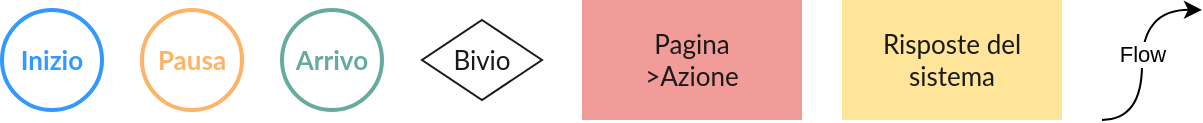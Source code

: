 <mxfile version="20.3.0" type="device" pages="6"><diagram id="r_zS8hUepkBaTcK1gfZA" name="Legenda"><mxGraphModel dx="1278" dy="686" grid="1" gridSize="10" guides="1" tooltips="1" connect="1" arrows="1" fold="1" page="1" pageScale="1" pageWidth="827" pageHeight="1169" math="0" shadow="0"><root><mxCell id="0"/><mxCell id="1" parent="0"/><mxCell id="WFeDb9DE81DfsrTm7OdQ-1" value="Pagina&lt;br style=&quot;font-size: 13px;&quot;&gt;&amp;gt;Azione" style="rounded=0;whiteSpace=wrap;html=1;strokeColor=none;fillColor=#F19C99;fontColor=#1A1A1A;fontFamily=Lato;fontSource=https%3A%2F%2Ffonts.googleapis.com%2Fcss%3Ffamily%3DLato;fontSize=13;" parent="1" vertex="1"><mxGeometry x="420" y="15" width="110" height="60" as="geometry"/></mxCell><mxCell id="bohpXspF9allWbM6hnJq-1" value="Flow" style="edgeStyle=orthogonalEdgeStyle;curved=1;rounded=0;orthogonalLoop=1;jettySize=auto;html=1;exitX=1;exitY=0.5;exitDx=0;exitDy=0;endArrow=classic;endFill=1;" parent="1" edge="1"><mxGeometry relative="1" as="geometry"><mxPoint x="730" y="19.94" as="targetPoint"/><mxPoint x="680" y="74.94" as="sourcePoint"/><Array as="points"><mxPoint x="700" y="74.97"/><mxPoint x="700" y="19.97"/></Array></mxGeometry></mxCell><mxCell id="WFeDb9DE81DfsrTm7OdQ-2" value="Risposte del&lt;br style=&quot;font-size: 13px;&quot;&gt;sistema" style="rounded=0;whiteSpace=wrap;html=1;strokeColor=none;fontFamily=Lato;fontSource=https%3A%2F%2Ffonts.googleapis.com%2Fcss%3Ffamily%3DLato;fillColor=#FFE599;fontSize=13;fontColor=#1A1A1A;" parent="1" vertex="1"><mxGeometry x="550" y="15" width="110" height="60" as="geometry"/></mxCell><mxCell id="WFeDb9DE81DfsrTm7OdQ-3" value="Bivio" style="rhombus;whiteSpace=wrap;html=1;fontFamily=Lato;fontSource=https%3A%2F%2Ffonts.googleapis.com%2Fcss%3Ffamily%3DLato;fontSize=13;fontStyle=0;fontColor=#1A1A1A;strokeColor=#1A1A1A;" parent="1" vertex="1"><mxGeometry x="340" y="25" width="60" height="40" as="geometry"/></mxCell><mxCell id="WFeDb9DE81DfsrTm7OdQ-4" value="Inizio" style="ellipse;whiteSpace=wrap;html=1;aspect=fixed;fontFamily=Lato;fontSource=https%3A%2F%2Ffonts.googleapis.com%2Fcss%3Ffamily%3DLato;strokeColor=#3399FF;fontColor=#3399FF;fontSize=13;strokeWidth=2;fontStyle=1" parent="1" vertex="1"><mxGeometry x="130" y="20" width="50" height="50" as="geometry"/></mxCell><mxCell id="WFeDb9DE81DfsrTm7OdQ-5" value="Pausa" style="ellipse;whiteSpace=wrap;html=1;aspect=fixed;fontFamily=Lato;fontSource=https%3A%2F%2Ffonts.googleapis.com%2Fcss%3Ffamily%3DLato;fontSize=13;strokeColor=#FFB366;fontColor=#FFB366;fontStyle=1;strokeWidth=2;" parent="1" vertex="1"><mxGeometry x="200" y="20" width="50" height="50" as="geometry"/></mxCell><mxCell id="WFeDb9DE81DfsrTm7OdQ-6" value="Arrivo" style="ellipse;whiteSpace=wrap;html=1;aspect=fixed;fontFamily=Lato;fontSource=https%3A%2F%2Ffonts.googleapis.com%2Fcss%3Ffamily%3DLato;fontSize=13;fillColor=default;strokeColor=#67AB9F;labelBackgroundColor=default;fontColor=#67AB9F;fontStyle=1;spacing=2;strokeWidth=2;" parent="1" vertex="1"><mxGeometry x="270" y="20" width="50" height="50" as="geometry"/></mxCell></root></mxGraphModel></diagram><diagram id="V5DWxGS170Arr9grzWH-" name="Cliente"><mxGraphModel dx="1278" dy="686" grid="1" gridSize="10" guides="1" tooltips="1" connect="1" arrows="1" fold="1" page="1" pageScale="1" pageWidth="827" pageHeight="1169" math="0" shadow="0"><root><mxCell id="0"/><mxCell id="1" parent="0"/><mxCell id="ffdh3bE3ifO4DJxAEW3C-1" style="edgeStyle=orthogonalEdgeStyle;curved=1;rounded=0;orthogonalLoop=1;jettySize=auto;html=1;exitX=1;exitY=0.5;exitDx=0;exitDy=0;entryX=0;entryY=0.5;entryDx=0;entryDy=0;" parent="1" source="ffdh3bE3ifO4DJxAEW3C-2" target="ffdh3bE3ifO4DJxAEW3C-8" edge="1"><mxGeometry relative="1" as="geometry"/></mxCell><mxCell id="ffdh3bE3ifO4DJxAEW3C-2" value="Header&lt;br style=&quot;font-size: 13px;&quot;&gt;&amp;gt;Click 'Login'" style="rounded=0;whiteSpace=wrap;html=1;strokeColor=none;fillColor=#F19C99;fontColor=#1A1A1A;fontFamily=Lato;fontSource=https%3A%2F%2Ffonts.googleapis.com%2Fcss%3Ffamily%3DLato;fontSize=13;" parent="1" vertex="1"><mxGeometry x="150" y="260" width="110" height="60" as="geometry"/></mxCell><mxCell id="ffdh3bE3ifO4DJxAEW3C-3" style="edgeStyle=orthogonalEdgeStyle;rounded=0;orthogonalLoop=1;jettySize=auto;html=1;exitX=1;exitY=0.5;exitDx=0;exitDy=0;entryX=0;entryY=0.5;entryDx=0;entryDy=0;fontSize=15;curved=1;" parent="1" source="ffdh3bE3ifO4DJxAEW3C-4" target="ffdh3bE3ifO4DJxAEW3C-2" edge="1"><mxGeometry relative="1" as="geometry"/></mxCell><mxCell id="ffdh3bE3ifO4DJxAEW3C-4" value="Pagina&lt;br&gt;Home" style="rounded=0;whiteSpace=wrap;html=1;strokeColor=none;fontFamily=Lato;fontSource=https%3A%2F%2Ffonts.googleapis.com%2Fcss%3Ffamily%3DLato;fillColor=#FFE599;fontSize=13;fontColor=#1A1A1A;" parent="1" vertex="1"><mxGeometry x="20" y="260" width="110" height="60" as="geometry"/></mxCell><mxCell id="z82y6uOs9fg-7nJTy571-1" style="edgeStyle=orthogonalEdgeStyle;curved=1;rounded=0;orthogonalLoop=1;jettySize=auto;html=1;exitX=0.5;exitY=1;exitDx=0;exitDy=0;entryX=0.5;entryY=0;entryDx=0;entryDy=0;endArrow=none;endFill=0;dashed=1;dashPattern=1 4;" parent="1" source="ffdh3bE3ifO4DJxAEW3C-5" target="ffdh3bE3ifO4DJxAEW3C-4" edge="1"><mxGeometry relative="1" as="geometry"/></mxCell><mxCell id="ffdh3bE3ifO4DJxAEW3C-5" value="Inizio" style="ellipse;whiteSpace=wrap;html=1;aspect=fixed;fontFamily=Lato;fontSource=https%3A%2F%2Ffonts.googleapis.com%2Fcss%3Ffamily%3DLato;strokeColor=#3399FF;fontColor=#3399FF;fontSize=13;strokeWidth=2;fontStyle=1" parent="1" vertex="1"><mxGeometry x="50" y="180" width="50" height="50" as="geometry"/></mxCell><mxCell id="ffdh3bE3ifO4DJxAEW3C-6" value="Arrivo" style="ellipse;whiteSpace=wrap;html=1;aspect=fixed;fontFamily=Lato;fontSource=https%3A%2F%2Ffonts.googleapis.com%2Fcss%3Ffamily%3DLato;fontSize=13;fillColor=default;strokeColor=#67AB9F;labelBackgroundColor=default;fontColor=#67AB9F;fontStyle=1;spacing=2;strokeWidth=2;" parent="1" vertex="1"><mxGeometry x="345" y="355" width="50" height="50" as="geometry"/></mxCell><mxCell id="ffdh3bE3ifO4DJxAEW3C-7" style="edgeStyle=orthogonalEdgeStyle;curved=1;rounded=0;orthogonalLoop=1;jettySize=auto;html=1;exitX=1;exitY=0.5;exitDx=0;exitDy=0;entryX=0;entryY=0.5;entryDx=0;entryDy=0;" parent="1" source="ffdh3bE3ifO4DJxAEW3C-8" target="ffdh3bE3ifO4DJxAEW3C-16" edge="1"><mxGeometry relative="1" as="geometry"/></mxCell><mxCell id="ffdh3bE3ifO4DJxAEW3C-8" value="Pagina&lt;br&gt;Login" style="rounded=0;whiteSpace=wrap;html=1;strokeColor=none;fontFamily=Lato;fontSource=https%3A%2F%2Ffonts.googleapis.com%2Fcss%3Ffamily%3DLato;fillColor=#FFE599;fontSize=13;fontColor=#1A1A1A;" parent="1" vertex="1"><mxGeometry x="284" y="260" width="110" height="60" as="geometry"/></mxCell><mxCell id="ffdh3bE3ifO4DJxAEW3C-9" style="edgeStyle=orthogonalEdgeStyle;curved=1;rounded=0;orthogonalLoop=1;jettySize=auto;html=1;exitX=0.5;exitY=0;exitDx=0;exitDy=0;entryX=1;entryY=0.5;entryDx=0;entryDy=0;" parent="1" source="ffdh3bE3ifO4DJxAEW3C-10" target="ffdh3bE3ifO4DJxAEW3C-27" edge="1"><mxGeometry relative="1" as="geometry"/></mxCell><mxCell id="ffdh3bE3ifO4DJxAEW3C-10" value="Popup o Focus su campi non validi" style="rounded=0;whiteSpace=wrap;html=1;strokeColor=none;fontFamily=Lato;fontSource=https%3A%2F%2Ffonts.googleapis.com%2Fcss%3Ffamily%3DLato;fillColor=#FFE599;fontSize=13;fontColor=#1A1A1A;" parent="1" vertex="1"><mxGeometry x="700" y="170" width="110" height="60" as="geometry"/></mxCell><mxCell id="ffdh3bE3ifO4DJxAEW3C-11" style="edgeStyle=orthogonalEdgeStyle;curved=1;rounded=0;orthogonalLoop=1;jettySize=auto;html=1;exitX=1;exitY=0.75;exitDx=0;exitDy=0;entryX=0.5;entryY=0;entryDx=0;entryDy=0;" parent="1" source="ffdh3bE3ifO4DJxAEW3C-12" target="ffdh3bE3ifO4DJxAEW3C-24" edge="1"><mxGeometry relative="1" as="geometry"/></mxCell><mxCell id="ffdh3bE3ifO4DJxAEW3C-12" value="Inserimento dati" style="rounded=0;whiteSpace=wrap;html=1;strokeColor=none;fillColor=#F19C99;fontColor=#1A1A1A;fontFamily=Lato;fontSource=https%3A%2F%2Ffonts.googleapis.com%2Fcss%3Ffamily%3DLato;fontSize=13;" parent="1" vertex="1"><mxGeometry x="420" y="170" width="110" height="60" as="geometry"/></mxCell><mxCell id="lBCpdnqg5q9EX-OkZpvX-16" value="Heatmap" style="edgeStyle=orthogonalEdgeStyle;rounded=0;orthogonalLoop=1;jettySize=auto;html=1;exitX=0;exitY=0.5;exitDx=0;exitDy=0;entryX=1;entryY=0.5;entryDx=0;entryDy=0;curved=1;startArrow=none;" parent="1" source="XGU17KQtIQNfaInF3VMY-6" target="lBCpdnqg5q9EX-OkZpvX-14" edge="1"><mxGeometry x="-0.091" y="-10" relative="1" as="geometry"><mxPoint as="offset"/></mxGeometry></mxCell><mxCell id="ffdh3bE3ifO4DJxAEW3C-13" value="Pagina&lt;br&gt;My Account" style="rounded=0;whiteSpace=wrap;html=1;strokeColor=none;fontFamily=Lato;fontSource=https%3A%2F%2Ffonts.googleapis.com%2Fcss%3Ffamily%3DLato;fillColor=#FFE599;fontSize=13;fontColor=#1A1A1A;" parent="1" vertex="1"><mxGeometry x="700" y="350" width="110" height="60" as="geometry"/></mxCell><mxCell id="ffdh3bE3ifO4DJxAEW3C-14" value="Login" style="edgeStyle=orthogonalEdgeStyle;curved=1;rounded=0;orthogonalLoop=1;jettySize=auto;html=1;exitX=0.5;exitY=0;exitDx=0;exitDy=0;" parent="1" source="ffdh3bE3ifO4DJxAEW3C-16" target="ffdh3bE3ifO4DJxAEW3C-12" edge="1"><mxGeometry x="-0.2" relative="1" as="geometry"><mxPoint as="offset"/></mxGeometry></mxCell><mxCell id="ffdh3bE3ifO4DJxAEW3C-15" value="Registrazione" style="edgeStyle=orthogonalEdgeStyle;curved=1;rounded=0;orthogonalLoop=1;jettySize=auto;html=1;exitX=0.5;exitY=1;exitDx=0;exitDy=0;entryX=0.5;entryY=0;entryDx=0;entryDy=0;" parent="1" source="ffdh3bE3ifO4DJxAEW3C-16" target="ffdh3bE3ifO4DJxAEW3C-17" edge="1"><mxGeometry x="-0.5" relative="1" as="geometry"><mxPoint as="offset"/></mxGeometry></mxCell><mxCell id="ffdh3bE3ifO4DJxAEW3C-16" value="Bivio" style="rhombus;whiteSpace=wrap;html=1;fontFamily=Lato;fontSource=https%3A%2F%2Ffonts.googleapis.com%2Fcss%3Ffamily%3DLato;fontSize=13;fontStyle=0;fontColor=#1A1A1A;strokeColor=#1A1A1A;" parent="1" vertex="1"><mxGeometry x="445" y="270" width="60" height="40" as="geometry"/></mxCell><mxCell id="z82y6uOs9fg-7nJTy571-2" style="edgeStyle=orthogonalEdgeStyle;curved=1;rounded=0;orthogonalLoop=1;jettySize=auto;html=1;exitX=0;exitY=0.5;exitDx=0;exitDy=0;entryX=1;entryY=0.5;entryDx=0;entryDy=0;dashed=1;dashPattern=1 4;endArrow=none;endFill=0;" parent="1" source="ffdh3bE3ifO4DJxAEW3C-17" target="ffdh3bE3ifO4DJxAEW3C-6" edge="1"><mxGeometry relative="1" as="geometry"/></mxCell><mxCell id="ffdh3bE3ifO4DJxAEW3C-17" value="&amp;gt;Click 'Register Now!'" style="rounded=0;whiteSpace=wrap;html=1;strokeColor=none;fillColor=#F19C99;fontColor=#1A1A1A;fontFamily=Lato;fontSource=https%3A%2F%2Ffonts.googleapis.com%2Fcss%3Ffamily%3DLato;fontSize=13;" parent="1" vertex="1"><mxGeometry x="420" y="350" width="110" height="60" as="geometry"/></mxCell><mxCell id="ffdh3bE3ifO4DJxAEW3C-18" style="rounded=0;orthogonalLoop=1;jettySize=auto;html=1;exitX=0.5;exitY=0;exitDx=0;exitDy=0;entryX=0.5;entryY=1;entryDx=0;entryDy=0;" parent="1" source="ffdh3bE3ifO4DJxAEW3C-22" target="ffdh3bE3ifO4DJxAEW3C-10" edge="1"><mxGeometry relative="1" as="geometry"/></mxCell><mxCell id="ffdh3bE3ifO4DJxAEW3C-19" value="Dati non&lt;br&gt;validi/corretti" style="edgeLabel;html=1;align=center;verticalAlign=middle;resizable=0;points=[];" parent="ffdh3bE3ifO4DJxAEW3C-18" vertex="1" connectable="0"><mxGeometry x="-0.312" relative="1" as="geometry"><mxPoint x="35" y="-2" as="offset"/></mxGeometry></mxCell><mxCell id="ffdh3bE3ifO4DJxAEW3C-20" style="edgeStyle=orthogonalEdgeStyle;curved=1;rounded=0;orthogonalLoop=1;jettySize=auto;html=1;exitX=0.5;exitY=1;exitDx=0;exitDy=0;" parent="1" source="ffdh3bE3ifO4DJxAEW3C-22" target="ffdh3bE3ifO4DJxAEW3C-13" edge="1"><mxGeometry relative="1" as="geometry"/></mxCell><mxCell id="ffdh3bE3ifO4DJxAEW3C-21" value="Dati&lt;br&gt;validi e&lt;br&gt;corretti" style="edgeLabel;html=1;align=center;verticalAlign=middle;resizable=0;points=[];" parent="ffdh3bE3ifO4DJxAEW3C-20" vertex="1" connectable="0"><mxGeometry x="-0.745" y="-2" relative="1" as="geometry"><mxPoint x="42" as="offset"/></mxGeometry></mxCell><mxCell id="ffdh3bE3ifO4DJxAEW3C-22" value="Controllo&lt;br&gt;Dati" style="rhombus;whiteSpace=wrap;html=1;fontFamily=Lato;fontSource=https%3A%2F%2Ffonts.googleapis.com%2Fcss%3Ffamily%3DLato;fontSize=13;fontStyle=0;fontColor=#1A1A1A;strokeColor=#1A1A1A;" parent="1" vertex="1"><mxGeometry x="725" y="270" width="60" height="40" as="geometry"/></mxCell><mxCell id="ffdh3bE3ifO4DJxAEW3C-23" style="edgeStyle=orthogonalEdgeStyle;curved=1;rounded=0;orthogonalLoop=1;jettySize=auto;html=1;exitX=1;exitY=0.5;exitDx=0;exitDy=0;entryX=0;entryY=0.5;entryDx=0;entryDy=0;" parent="1" source="ffdh3bE3ifO4DJxAEW3C-24" target="ffdh3bE3ifO4DJxAEW3C-22" edge="1"><mxGeometry relative="1" as="geometry"/></mxCell><mxCell id="ffdh3bE3ifO4DJxAEW3C-24" value="&amp;gt;Click 'Login'" style="rounded=0;whiteSpace=wrap;html=1;strokeColor=none;fillColor=#F19C99;fontColor=#1A1A1A;fontFamily=Lato;fontSource=https%3A%2F%2Ffonts.googleapis.com%2Fcss%3Ffamily%3DLato;fontSize=13;" parent="1" vertex="1"><mxGeometry x="560" y="260" width="110" height="60" as="geometry"/></mxCell><mxCell id="ffdh3bE3ifO4DJxAEW3C-26" style="edgeStyle=orthogonalEdgeStyle;curved=1;rounded=0;orthogonalLoop=1;jettySize=auto;html=1;exitX=0;exitY=0.5;exitDx=0;exitDy=0;entryX=0.5;entryY=0;entryDx=0;entryDy=0;" parent="1" source="ffdh3bE3ifO4DJxAEW3C-27" target="ffdh3bE3ifO4DJxAEW3C-12" edge="1"><mxGeometry relative="1" as="geometry"><Array as="points"><mxPoint x="475" y="110"/></Array></mxGeometry></mxCell><mxCell id="ffdh3bE3ifO4DJxAEW3C-27" value="&amp;gt;Chiudi Popup" style="rounded=0;whiteSpace=wrap;html=1;strokeColor=none;fillColor=#F19C99;fontColor=#1A1A1A;fontFamily=Lato;fontSource=https%3A%2F%2Ffonts.googleapis.com%2Fcss%3Ffamily%3DLato;fontSize=13;" parent="1" vertex="1"><mxGeometry x="560" y="80" width="110" height="60" as="geometry"/></mxCell><mxCell id="lBCpdnqg5q9EX-OkZpvX-1" style="edgeStyle=none;rounded=0;orthogonalLoop=1;jettySize=auto;html=1;exitX=0;exitY=0.5;exitDx=0;exitDy=0;entryX=1;entryY=0.5;entryDx=0;entryDy=0;" parent="1" source="lBCpdnqg5q9EX-OkZpvX-2" target="lBCpdnqg5q9EX-OkZpvX-5" edge="1"><mxGeometry relative="1" as="geometry"/></mxCell><mxCell id="lBCpdnqg5q9EX-OkZpvX-2" value="Pagina&lt;br&gt;My Impianti List" style="rounded=0;whiteSpace=wrap;html=1;strokeColor=none;fontFamily=Lato;fontSource=https%3A%2F%2Ffonts.googleapis.com%2Fcss%3Ffamily%3DLato;fillColor=#FFE599;fontSize=13;fontColor=#1A1A1A;" parent="1" vertex="1"><mxGeometry x="284" y="440" width="110" height="60" as="geometry"/></mxCell><mxCell id="lBCpdnqg5q9EX-OkZpvX-4" style="edgeStyle=none;rounded=0;orthogonalLoop=1;jettySize=auto;html=1;exitX=0;exitY=0.5;exitDx=0;exitDy=0;entryX=1;entryY=0.5;entryDx=0;entryDy=0;" parent="1" source="lBCpdnqg5q9EX-OkZpvX-5" target="lBCpdnqg5q9EX-OkZpvX-7" edge="1"><mxGeometry relative="1" as="geometry"/></mxCell><mxCell id="lBCpdnqg5q9EX-OkZpvX-5" value="&amp;gt;Click 'Go to dashboard'" style="rounded=0;whiteSpace=wrap;html=1;strokeColor=none;fillColor=#F19C99;fontColor=#1A1A1A;fontFamily=Lato;fontSource=https%3A%2F%2Ffonts.googleapis.com%2Fcss%3Ffamily%3DLato;fontSize=13;" parent="1" vertex="1"><mxGeometry x="150" y="440" width="110" height="60" as="geometry"/></mxCell><mxCell id="lBCpdnqg5q9EX-OkZpvX-6" style="edgeStyle=orthogonalEdgeStyle;rounded=0;orthogonalLoop=1;jettySize=auto;html=1;entryX=0;entryY=0.5;entryDx=0;entryDy=0;exitX=0.5;exitY=1;exitDx=0;exitDy=0;curved=1;" parent="1" source="lBCpdnqg5q9EX-OkZpvX-7" target="lBCpdnqg5q9EX-OkZpvX-9" edge="1"><mxGeometry relative="1" as="geometry"><mxPoint x="290" y="580" as="targetPoint"/><mxPoint x="180" y="620" as="sourcePoint"/><Array as="points"><mxPoint x="75" y="560"/></Array></mxGeometry></mxCell><mxCell id="lBCpdnqg5q9EX-OkZpvX-7" value="Dashboard" style="rounded=0;whiteSpace=wrap;html=1;strokeColor=none;fontFamily=Lato;fontSource=https%3A%2F%2Ffonts.googleapis.com%2Fcss%3Ffamily%3DLato;fillColor=#FFE599;fontSize=13;fontColor=#1A1A1A;" parent="1" vertex="1"><mxGeometry x="20" y="440" width="110" height="60" as="geometry"/></mxCell><mxCell id="lBCpdnqg5q9EX-OkZpvX-8" style="edgeStyle=orthogonalEdgeStyle;curved=1;rounded=0;orthogonalLoop=1;jettySize=auto;html=1;exitX=1;exitY=0.5;exitDx=0;exitDy=0;entryX=0;entryY=0.5;entryDx=0;entryDy=0;" parent="1" source="lBCpdnqg5q9EX-OkZpvX-9" target="lBCpdnqg5q9EX-OkZpvX-15" edge="1"><mxGeometry relative="1" as="geometry"/></mxCell><mxCell id="lBCpdnqg5q9EX-OkZpvX-9" value="&amp;gt;Click&lt;br&gt;'Heatmap'" style="rounded=0;whiteSpace=wrap;html=1;strokeColor=none;fillColor=#F19C99;fontColor=#1A1A1A;fontFamily=Lato;fontSource=https%3A%2F%2Ffonts.googleapis.com%2Fcss%3Ffamily%3DLato;fontSize=13;" parent="1" vertex="1"><mxGeometry x="150" y="530" width="110" height="60" as="geometry"/></mxCell><mxCell id="lBCpdnqg5q9EX-OkZpvX-13" style="edgeStyle=orthogonalEdgeStyle;curved=1;rounded=0;orthogonalLoop=1;jettySize=auto;html=1;exitX=0;exitY=0.5;exitDx=0;exitDy=0;entryX=1;entryY=0.5;entryDx=0;entryDy=0;" parent="1" source="lBCpdnqg5q9EX-OkZpvX-14" target="lBCpdnqg5q9EX-OkZpvX-2" edge="1"><mxGeometry relative="1" as="geometry"/></mxCell><mxCell id="lBCpdnqg5q9EX-OkZpvX-14" value="Impianti Menu&lt;br&gt;&amp;gt;Click 'List'" style="rounded=0;whiteSpace=wrap;html=1;strokeColor=none;fillColor=#F19C99;fontColor=#1A1A1A;fontFamily=Lato;fontSource=https%3A%2F%2Ffonts.googleapis.com%2Fcss%3Ffamily%3DLato;fontSize=13;" parent="1" vertex="1"><mxGeometry x="420" y="440" width="110" height="60" as="geometry"/></mxCell><mxCell id="47CTGFpudzsItD79zsLx-12" style="edgeStyle=orthogonalEdgeStyle;curved=1;rounded=0;orthogonalLoop=1;jettySize=auto;html=1;entryX=0;entryY=0.5;entryDx=0;entryDy=0;exitX=0.062;exitY=0.993;exitDx=0;exitDy=0;exitPerimeter=0;" parent="1" source="lBCpdnqg5q9EX-OkZpvX-15" target="47CTGFpudzsItD79zsLx-7" edge="1"><mxGeometry relative="1" as="geometry"><mxPoint x="300" y="620" as="sourcePoint"/><Array as="points"><mxPoint x="291" y="695"/></Array></mxGeometry></mxCell><mxCell id="lBCpdnqg5q9EX-OkZpvX-15" value="Pagina&lt;br&gt;Heatmap" style="rounded=0;whiteSpace=wrap;html=1;strokeColor=none;fontFamily=Lato;fontSource=https%3A%2F%2Ffonts.googleapis.com%2Fcss%3Ffamily%3DLato;fillColor=#FFE599;fontSize=13;fontColor=#1A1A1A;" parent="1" vertex="1"><mxGeometry x="284" y="530" width="110" height="60" as="geometry"/></mxCell><mxCell id="RXyxq420D34vTLU58eb9-2" style="edgeStyle=orthogonalEdgeStyle;curved=1;rounded=0;orthogonalLoop=1;jettySize=auto;html=1;exitX=1;exitY=0.5;exitDx=0;exitDy=0;entryX=0;entryY=0.5;entryDx=0;entryDy=0;endArrow=classic;endFill=1;" parent="1" source="47CTGFpudzsItD79zsLx-2" target="47CTGFpudzsItD79zsLx-9" edge="1"><mxGeometry relative="1" as="geometry"><Array as="points"><mxPoint x="540" y="650"/><mxPoint x="540" y="695"/></Array></mxGeometry></mxCell><mxCell id="47CTGFpudzsItD79zsLx-2" value="&amp;gt;Selezione&lt;br&gt;Parametro" style="rounded=0;whiteSpace=wrap;html=1;strokeColor=none;fillColor=#F19C99;fontColor=#1A1A1A;fontFamily=Lato;fontSource=https%3A%2F%2Ffonts.googleapis.com%2Fcss%3Ffamily%3DLato;fontSize=13;" parent="1" vertex="1"><mxGeometry x="420" y="620" width="110" height="60" as="geometry"/></mxCell><mxCell id="47CTGFpudzsItD79zsLx-3" style="edgeStyle=orthogonalEdgeStyle;curved=1;rounded=0;orthogonalLoop=1;jettySize=auto;html=1;exitX=1;exitY=0.5;exitDx=0;exitDy=0;entryX=0;entryY=0.5;entryDx=0;entryDy=0;" parent="1" source="47CTGFpudzsItD79zsLx-4" target="47CTGFpudzsItD79zsLx-9" edge="1"><mxGeometry relative="1" as="geometry"><Array as="points"><mxPoint x="540" y="740"/><mxPoint x="540" y="695"/></Array></mxGeometry></mxCell><mxCell id="47CTGFpudzsItD79zsLx-4" value="&amp;gt;prev/next Snapshot" style="rounded=0;whiteSpace=wrap;html=1;strokeColor=none;fillColor=#F19C99;fontColor=#1A1A1A;fontFamily=Lato;fontSource=https%3A%2F%2Ffonts.googleapis.com%2Fcss%3Ffamily%3DLato;fontSize=13;" parent="1" vertex="1"><mxGeometry x="420" y="710" width="110" height="60" as="geometry"/></mxCell><mxCell id="47CTGFpudzsItD79zsLx-5" value="Sel.&lt;br&gt;Parametro" style="edgeStyle=orthogonalEdgeStyle;curved=1;rounded=0;orthogonalLoop=1;jettySize=auto;html=1;exitX=0.5;exitY=0;exitDx=0;exitDy=0;entryX=0;entryY=0.5;entryDx=0;entryDy=0;" parent="1" source="47CTGFpudzsItD79zsLx-7" target="47CTGFpudzsItD79zsLx-2" edge="1"><mxGeometry x="-0.429" relative="1" as="geometry"><mxPoint as="offset"/></mxGeometry></mxCell><mxCell id="47CTGFpudzsItD79zsLx-6" value="Sel.&lt;br&gt;Snapshot" style="edgeStyle=orthogonalEdgeStyle;curved=1;rounded=0;orthogonalLoop=1;jettySize=auto;html=1;exitX=0.5;exitY=1;exitDx=0;exitDy=0;entryX=0;entryY=0.5;entryDx=0;entryDy=0;" parent="1" source="47CTGFpudzsItD79zsLx-7" target="47CTGFpudzsItD79zsLx-4" edge="1"><mxGeometry x="-0.143" relative="1" as="geometry"><mxPoint as="offset"/></mxGeometry></mxCell><mxCell id="47CTGFpudzsItD79zsLx-7" value="Bivio" style="rhombus;whiteSpace=wrap;html=1;fontFamily=Lato;fontSource=https%3A%2F%2Ffonts.googleapis.com%2Fcss%3Ffamily%3DLato;fontSize=13;fontStyle=0;fontColor=#1A1A1A;strokeColor=#1A1A1A;" parent="1" vertex="1"><mxGeometry x="340" y="675" width="60" height="40" as="geometry"/></mxCell><mxCell id="z82y6uOs9fg-7nJTy571-6" style="edgeStyle=orthogonalEdgeStyle;curved=1;rounded=0;orthogonalLoop=1;jettySize=auto;html=1;exitX=1;exitY=0.5;exitDx=0;exitDy=0;entryX=0;entryY=0.5;entryDx=0;entryDy=0;dashed=1;dashPattern=1 4;endArrow=none;endFill=0;" parent="1" source="47CTGFpudzsItD79zsLx-9" target="47CTGFpudzsItD79zsLx-11" edge="1"><mxGeometry relative="1" as="geometry"/></mxCell><mxCell id="47CTGFpudzsItD79zsLx-9" value="Reload&lt;br&gt;Heatmap" style="rounded=0;whiteSpace=wrap;html=1;strokeColor=none;fontFamily=Lato;fontSource=https%3A%2F%2Ffonts.googleapis.com%2Fcss%3Ffamily%3DLato;fillColor=#FFE599;fontSize=13;fontColor=#1A1A1A;" parent="1" vertex="1"><mxGeometry x="560" y="665" width="110" height="60" as="geometry"/></mxCell><mxCell id="47CTGFpudzsItD79zsLx-11" value="Arrivo" style="ellipse;whiteSpace=wrap;html=1;aspect=fixed;fontFamily=Lato;fontSource=https%3A%2F%2Ffonts.googleapis.com%2Fcss%3Ffamily%3DLato;fontSize=13;fillColor=default;strokeColor=#67AB9F;labelBackgroundColor=default;fontColor=#67AB9F;fontStyle=1;spacing=2;strokeWidth=2;" parent="1" vertex="1"><mxGeometry x="700" y="670" width="50" height="50" as="geometry"/></mxCell><mxCell id="XGU17KQtIQNfaInF3VMY-1" style="edgeStyle=orthogonalEdgeStyle;curved=1;rounded=0;orthogonalLoop=1;jettySize=auto;html=1;exitX=1;exitY=0.5;exitDx=0;exitDy=0;entryX=0;entryY=0.5;entryDx=0;entryDy=0;" parent="1" source="XGU17KQtIQNfaInF3VMY-2" target="XGU17KQtIQNfaInF3VMY-4" edge="1"><mxGeometry relative="1" as="geometry"/></mxCell><mxCell id="XGU17KQtIQNfaInF3VMY-2" value="Header&lt;br style=&quot;font-size: 13px;&quot;&gt;&amp;gt;Click Logout Icon" style="rounded=0;whiteSpace=wrap;html=1;strokeColor=none;fillColor=#F19C99;fontColor=#1A1A1A;fontFamily=Lato;fontSource=https%3A%2F%2Ffonts.googleapis.com%2Fcss%3Ffamily%3DLato;fontSize=13;" parent="1" vertex="1"><mxGeometry x="420" y="530" width="110" height="60" as="geometry"/></mxCell><mxCell id="z82y6uOs9fg-7nJTy571-3" style="edgeStyle=orthogonalEdgeStyle;curved=1;rounded=0;orthogonalLoop=1;jettySize=auto;html=1;exitX=1;exitY=0.5;exitDx=0;exitDy=0;entryX=0;entryY=0.5;entryDx=0;entryDy=0;dashed=1;dashPattern=1 4;endArrow=none;endFill=0;" parent="1" source="XGU17KQtIQNfaInF3VMY-4" target="XGU17KQtIQNfaInF3VMY-5" edge="1"><mxGeometry relative="1" as="geometry"/></mxCell><mxCell id="XGU17KQtIQNfaInF3VMY-4" value="Popup&lt;br&gt;Succesful Logout&lt;br&gt;e redirect Home" style="rounded=0;whiteSpace=wrap;html=1;strokeColor=none;fontFamily=Lato;fontSource=https%3A%2F%2Ffonts.googleapis.com%2Fcss%3Ffamily%3DLato;fillColor=#FFE599;fontSize=13;fontColor=#1A1A1A;" parent="1" vertex="1"><mxGeometry x="560" y="530" width="110" height="60" as="geometry"/></mxCell><mxCell id="XGU17KQtIQNfaInF3VMY-5" value="Arrivo" style="ellipse;whiteSpace=wrap;html=1;aspect=fixed;fontFamily=Lato;fontSource=https%3A%2F%2Ffonts.googleapis.com%2Fcss%3Ffamily%3DLato;fontSize=13;fillColor=default;strokeColor=#67AB9F;labelBackgroundColor=default;fontColor=#67AB9F;fontStyle=1;spacing=2;strokeWidth=2;" parent="1" vertex="1"><mxGeometry x="700" y="535" width="50" height="50" as="geometry"/></mxCell><mxCell id="XGU17KQtIQNfaInF3VMY-8" value="Logout" style="edgeStyle=orthogonalEdgeStyle;curved=1;rounded=0;orthogonalLoop=1;jettySize=auto;html=1;exitX=0.5;exitY=1;exitDx=0;exitDy=0;entryX=0.5;entryY=0;entryDx=0;entryDy=0;endArrow=classic;endFill=1;" parent="1" source="XGU17KQtIQNfaInF3VMY-6" target="XGU17KQtIQNfaInF3VMY-2" edge="1"><mxGeometry x="-0.065" relative="1" as="geometry"><Array as="points"><mxPoint x="615" y="510"/><mxPoint x="475" y="510"/></Array><mxPoint x="1" as="offset"/></mxGeometry></mxCell><mxCell id="XGU17KQtIQNfaInF3VMY-6" value="Bivio" style="rhombus;whiteSpace=wrap;html=1;fontFamily=Lato;fontSource=https%3A%2F%2Ffonts.googleapis.com%2Fcss%3Ffamily%3DLato;fontSize=13;fontStyle=0;fontColor=#1A1A1A;strokeColor=#1A1A1A;" parent="1" vertex="1"><mxGeometry x="585" y="450" width="60" height="40" as="geometry"/></mxCell><mxCell id="XGU17KQtIQNfaInF3VMY-7" value="" style="edgeStyle=orthogonalEdgeStyle;rounded=0;orthogonalLoop=1;jettySize=auto;html=1;exitX=0.5;exitY=1;exitDx=0;exitDy=0;curved=1;endArrow=classic;entryX=1;entryY=0.5;entryDx=0;entryDy=0;endFill=1;" parent="1" source="ffdh3bE3ifO4DJxAEW3C-13" target="XGU17KQtIQNfaInF3VMY-6" edge="1"><mxGeometry relative="1" as="geometry"><mxPoint x="725" y="400.0" as="sourcePoint"/><mxPoint x="800" y="490" as="targetPoint"/></mxGeometry></mxCell></root></mxGraphModel></diagram><diagram id="_RjGnxDrp1jxd0eGkVz6" name="Login"><mxGraphModel dx="1278" dy="1855" grid="1" gridSize="10" guides="1" tooltips="1" connect="1" arrows="1" fold="1" page="1" pageScale="1" pageWidth="827" pageHeight="1169" math="0" shadow="0"><root><mxCell id="0"/><mxCell id="1" parent="0"/><mxCell id="iNE1hItGcEI3bgiVYnJT-19" style="edgeStyle=orthogonalEdgeStyle;curved=1;rounded=0;orthogonalLoop=1;jettySize=auto;html=1;exitX=1;exitY=0.5;exitDx=0;exitDy=0;entryX=0;entryY=0.5;entryDx=0;entryDy=0;" parent="1" source="2" target="iNE1hItGcEI3bgiVYnJT-10" edge="1"><mxGeometry relative="1" as="geometry"/></mxCell><mxCell id="2" value="Header&lt;br style=&quot;font-size: 13px;&quot;&gt;&amp;gt;Click 'Login'" style="rounded=0;whiteSpace=wrap;html=1;strokeColor=none;fillColor=#F19C99;fontColor=#1A1A1A;fontFamily=Lato;fontSource=https%3A%2F%2Ffonts.googleapis.com%2Fcss%3Ffamily%3DLato;fontSize=13;" parent="1" vertex="1"><mxGeometry x="280" y="150" width="110" height="60" as="geometry"/></mxCell><mxCell id="JIn8Z7E-3tKxWPndP4qs-8" style="edgeStyle=orthogonalEdgeStyle;rounded=0;orthogonalLoop=1;jettySize=auto;html=1;exitX=1;exitY=0.5;exitDx=0;exitDy=0;entryX=0;entryY=0.5;entryDx=0;entryDy=0;fontSize=15;curved=1;" parent="1" source="3" target="2" edge="1"><mxGeometry relative="1" as="geometry"/></mxCell><mxCell id="3" value="Pagina&lt;br&gt;Home" style="rounded=0;whiteSpace=wrap;html=1;strokeColor=none;fontFamily=Lato;fontSource=https%3A%2F%2Ffonts.googleapis.com%2Fcss%3Ffamily%3DLato;fillColor=#FFE599;fontSize=13;fontColor=#1A1A1A;" parent="1" vertex="1"><mxGeometry x="150" y="150" width="110" height="60" as="geometry"/></mxCell><mxCell id="5" value="Inizio" style="ellipse;whiteSpace=wrap;html=1;aspect=fixed;fontFamily=Lato;fontSource=https%3A%2F%2Ffonts.googleapis.com%2Fcss%3Ffamily%3DLato;strokeColor=#3399FF;fontColor=#3399FF;fontSize=13;strokeWidth=2;fontStyle=1" parent="1" vertex="1"><mxGeometry x="90" y="155" width="50" height="50" as="geometry"/></mxCell><mxCell id="7" value="Arrivo" style="ellipse;whiteSpace=wrap;html=1;aspect=fixed;fontFamily=Lato;fontSource=https%3A%2F%2Ffonts.googleapis.com%2Fcss%3Ffamily%3DLato;fontSize=13;fillColor=default;strokeColor=#67AB9F;labelBackgroundColor=default;fontColor=#67AB9F;fontStyle=1;spacing=2;strokeWidth=2;" parent="1" vertex="1"><mxGeometry x="805" y="310" width="50" height="50" as="geometry"/></mxCell><mxCell id="JIn8Z7E-3tKxWPndP4qs-10" style="edgeStyle=orthogonalEdgeStyle;curved=1;rounded=0;orthogonalLoop=1;jettySize=auto;html=1;exitX=1;exitY=0.5;exitDx=0;exitDy=0;entryX=0;entryY=0.5;entryDx=0;entryDy=0;" parent="1" source="iNE1hItGcEI3bgiVYnJT-10" target="JIn8Z7E-3tKxWPndP4qs-9" edge="1"><mxGeometry relative="1" as="geometry"/></mxCell><mxCell id="iNE1hItGcEI3bgiVYnJT-10" value="Pagina&lt;br&gt;Login" style="rounded=0;whiteSpace=wrap;html=1;strokeColor=none;fontFamily=Lato;fontSource=https%3A%2F%2Ffonts.googleapis.com%2Fcss%3Ffamily%3DLato;fillColor=#FFE599;fontSize=13;fontColor=#1A1A1A;" parent="1" vertex="1"><mxGeometry x="414" y="150" width="110" height="60" as="geometry"/></mxCell><mxCell id="JIn8Z7E-3tKxWPndP4qs-31" style="edgeStyle=orthogonalEdgeStyle;curved=1;rounded=0;orthogonalLoop=1;jettySize=auto;html=1;exitX=0.5;exitY=0;exitDx=0;exitDy=0;entryX=1;entryY=0.5;entryDx=0;entryDy=0;" parent="1" source="wDRpXOiuoNGWxcljku6M-20" target="JIn8Z7E-3tKxWPndP4qs-30" edge="1"><mxGeometry relative="1" as="geometry"/></mxCell><mxCell id="wDRpXOiuoNGWxcljku6M-20" value="Popup o Focus su campi non validi" style="rounded=0;whiteSpace=wrap;html=1;strokeColor=none;fontFamily=Lato;fontSource=https%3A%2F%2Ffonts.googleapis.com%2Fcss%3Ffamily%3DLato;fillColor=#FFE599;fontSize=13;fontColor=#1A1A1A;" parent="1" vertex="1"><mxGeometry x="775" y="40" width="110" height="60" as="geometry"/></mxCell><mxCell id="JIn8Z7E-3tKxWPndP4qs-17" style="edgeStyle=orthogonalEdgeStyle;curved=1;rounded=0;orthogonalLoop=1;jettySize=auto;html=1;exitX=1;exitY=0.75;exitDx=0;exitDy=0;entryX=0.5;entryY=0;entryDx=0;entryDy=0;" parent="1" source="wDRpXOiuoNGWxcljku6M-27" target="JIn8Z7E-3tKxWPndP4qs-19" edge="1"><mxGeometry relative="1" as="geometry"/></mxCell><mxCell id="wDRpXOiuoNGWxcljku6M-27" value="Inserimento dati" style="rounded=0;whiteSpace=wrap;html=1;strokeColor=none;fillColor=#F19C99;fontColor=#1A1A1A;fontFamily=Lato;fontSource=https%3A%2F%2Ffonts.googleapis.com%2Fcss%3Ffamily%3DLato;fontSize=13;" parent="1" vertex="1"><mxGeometry x="535" y="50" width="110" height="60" as="geometry"/></mxCell><mxCell id="wDRpXOiuoNGWxcljku6M-29" value="Pagina&lt;br&gt;My Account" style="rounded=0;whiteSpace=wrap;html=1;strokeColor=none;fontFamily=Lato;fontSource=https%3A%2F%2Ffonts.googleapis.com%2Fcss%3Ffamily%3DLato;fillColor=#FFE599;fontSize=13;fontColor=#1A1A1A;" parent="1" vertex="1"><mxGeometry x="775" y="240" width="110" height="60" as="geometry"/></mxCell><mxCell id="JIn8Z7E-3tKxWPndP4qs-12" value="Login" style="edgeStyle=orthogonalEdgeStyle;curved=1;rounded=0;orthogonalLoop=1;jettySize=auto;html=1;exitX=0.5;exitY=0;exitDx=0;exitDy=0;" parent="1" source="JIn8Z7E-3tKxWPndP4qs-9" target="wDRpXOiuoNGWxcljku6M-27" edge="1"><mxGeometry x="-0.2" relative="1" as="geometry"><mxPoint as="offset"/></mxGeometry></mxCell><mxCell id="JIn8Z7E-3tKxWPndP4qs-14" value="Registrazione" style="edgeStyle=orthogonalEdgeStyle;curved=1;rounded=0;orthogonalLoop=1;jettySize=auto;html=1;exitX=0.5;exitY=1;exitDx=0;exitDy=0;entryX=0.5;entryY=0;entryDx=0;entryDy=0;" parent="1" source="JIn8Z7E-3tKxWPndP4qs-9" target="JIn8Z7E-3tKxWPndP4qs-11" edge="1"><mxGeometry x="-0.5" relative="1" as="geometry"><mxPoint as="offset"/></mxGeometry></mxCell><mxCell id="JIn8Z7E-3tKxWPndP4qs-9" value="Bivio" style="rhombus;whiteSpace=wrap;html=1;fontFamily=Lato;fontSource=https%3A%2F%2Ffonts.googleapis.com%2Fcss%3Ffamily%3DLato;fontSize=13;fontStyle=0;fontColor=#1A1A1A;strokeColor=#1A1A1A;" parent="1" vertex="1"><mxGeometry x="560" y="160" width="60" height="40" as="geometry"/></mxCell><mxCell id="JIn8Z7E-3tKxWPndP4qs-11" value="&amp;gt;Click 'Register Now!'" style="rounded=0;whiteSpace=wrap;html=1;strokeColor=none;fillColor=#F19C99;fontColor=#1A1A1A;fontFamily=Lato;fontSource=https%3A%2F%2Ffonts.googleapis.com%2Fcss%3Ffamily%3DLato;fontSize=13;" parent="1" vertex="1"><mxGeometry x="535" y="240" width="110" height="60" as="geometry"/></mxCell><mxCell id="JIn8Z7E-3tKxWPndP4qs-27" style="rounded=0;orthogonalLoop=1;jettySize=auto;html=1;exitX=0.5;exitY=0;exitDx=0;exitDy=0;entryX=0.5;entryY=1;entryDx=0;entryDy=0;" parent="1" source="JIn8Z7E-3tKxWPndP4qs-16" target="wDRpXOiuoNGWxcljku6M-20" edge="1"><mxGeometry relative="1" as="geometry"/></mxCell><mxCell id="JIn8Z7E-3tKxWPndP4qs-28" value="Dati non&lt;br&gt;validi/corretti" style="edgeLabel;html=1;align=center;verticalAlign=middle;resizable=0;points=[];" parent="JIn8Z7E-3tKxWPndP4qs-27" vertex="1" connectable="0"><mxGeometry x="-0.312" relative="1" as="geometry"><mxPoint x="40" y="-5" as="offset"/></mxGeometry></mxCell><mxCell id="JIn8Z7E-3tKxWPndP4qs-33" style="edgeStyle=orthogonalEdgeStyle;curved=1;rounded=0;orthogonalLoop=1;jettySize=auto;html=1;exitX=0.5;exitY=1;exitDx=0;exitDy=0;" parent="1" source="JIn8Z7E-3tKxWPndP4qs-16" target="wDRpXOiuoNGWxcljku6M-29" edge="1"><mxGeometry relative="1" as="geometry"/></mxCell><mxCell id="JIn8Z7E-3tKxWPndP4qs-35" value="Dati&lt;br&gt;validi e&lt;br&gt;corretti" style="edgeLabel;html=1;align=center;verticalAlign=middle;resizable=0;points=[];" parent="JIn8Z7E-3tKxWPndP4qs-33" vertex="1" connectable="0"><mxGeometry x="-0.745" y="-2" relative="1" as="geometry"><mxPoint x="2" y="17" as="offset"/></mxGeometry></mxCell><mxCell id="JIn8Z7E-3tKxWPndP4qs-16" value="Controllo&lt;br&gt;Dati" style="rhombus;whiteSpace=wrap;html=1;fontFamily=Lato;fontSource=https%3A%2F%2Ffonts.googleapis.com%2Fcss%3Ffamily%3DLato;fontSize=13;fontStyle=0;fontColor=#1A1A1A;strokeColor=#1A1A1A;" parent="1" vertex="1"><mxGeometry x="800" y="140" width="60" height="40" as="geometry"/></mxCell><mxCell id="JIn8Z7E-3tKxWPndP4qs-21" style="edgeStyle=orthogonalEdgeStyle;curved=1;rounded=0;orthogonalLoop=1;jettySize=auto;html=1;exitX=1;exitY=0.5;exitDx=0;exitDy=0;entryX=0;entryY=0.5;entryDx=0;entryDy=0;" parent="1" source="JIn8Z7E-3tKxWPndP4qs-19" target="JIn8Z7E-3tKxWPndP4qs-16" edge="1"><mxGeometry relative="1" as="geometry"/></mxCell><mxCell id="JIn8Z7E-3tKxWPndP4qs-19" value="&amp;gt;Click 'Login'" style="rounded=0;whiteSpace=wrap;html=1;strokeColor=none;fillColor=#F19C99;fontColor=#1A1A1A;fontFamily=Lato;fontSource=https%3A%2F%2Ffonts.googleapis.com%2Fcss%3Ffamily%3DLato;fontSize=13;" parent="1" vertex="1"><mxGeometry x="665" y="130" width="110" height="60" as="geometry"/></mxCell><mxCell id="JIn8Z7E-3tKxWPndP4qs-23" value="Pausa" style="ellipse;whiteSpace=wrap;html=1;aspect=fixed;fontFamily=Lato;fontSource=https%3A%2F%2Ffonts.googleapis.com%2Fcss%3Ffamily%3DLato;fontSize=13;strokeColor=#FFB366;fontColor=#FFB366;fontStyle=1;strokeWidth=2;" parent="1" vertex="1"><mxGeometry x="565" y="310" width="50" height="50" as="geometry"/></mxCell><mxCell id="JIn8Z7E-3tKxWPndP4qs-32" style="edgeStyle=orthogonalEdgeStyle;curved=1;rounded=0;orthogonalLoop=1;jettySize=auto;html=1;exitX=0;exitY=0.5;exitDx=0;exitDy=0;entryX=0.5;entryY=0;entryDx=0;entryDy=0;" parent="1" source="JIn8Z7E-3tKxWPndP4qs-30" target="wDRpXOiuoNGWxcljku6M-27" edge="1"><mxGeometry relative="1" as="geometry"><Array as="points"><mxPoint x="590" y="-20"/></Array></mxGeometry></mxCell><mxCell id="JIn8Z7E-3tKxWPndP4qs-30" value="&amp;gt;Chiudi Popup" style="rounded=0;whiteSpace=wrap;html=1;strokeColor=none;fillColor=#F19C99;fontColor=#1A1A1A;fontFamily=Lato;fontSource=https%3A%2F%2Ffonts.googleapis.com%2Fcss%3Ffamily%3DLato;fontSize=13;" parent="1" vertex="1"><mxGeometry x="665" y="-50" width="110" height="60" as="geometry"/></mxCell></root></mxGraphModel></diagram><diagram id="gv2mum3hg-7-lIps1yU5" name="Logout"><mxGraphModel dx="1038" dy="686" grid="1" gridSize="10" guides="1" tooltips="1" connect="1" arrows="1" fold="1" page="1" pageScale="1" pageWidth="827" pageHeight="1169" math="0" shadow="0"><root><mxCell id="0"/><mxCell id="1" parent="0"/><mxCell id="y2arSPPrTJFQoCd-8pB3-1" style="edgeStyle=orthogonalEdgeStyle;curved=1;rounded=0;orthogonalLoop=1;jettySize=auto;html=1;exitX=1;exitY=0.5;exitDx=0;exitDy=0;entryX=0;entryY=0.5;entryDx=0;entryDy=0;" parent="1" source="Fii0pcoF0ViKS1U3JIB2-1" target="noSr44tf3Fl3c4v0iW5W-1" edge="1"><mxGeometry relative="1" as="geometry"/></mxCell><mxCell id="Fii0pcoF0ViKS1U3JIB2-1" value="Header&lt;br style=&quot;font-size: 13px;&quot;&gt;&amp;gt;Logout Icon" style="rounded=0;whiteSpace=wrap;html=1;strokeColor=none;fillColor=#F19C99;fontColor=#1A1A1A;fontFamily=Lato;fontSource=https%3A%2F%2Ffonts.googleapis.com%2Fcss%3Ffamily%3DLato;fontSize=13;" parent="1" vertex="1"><mxGeometry x="310" y="230" width="110" height="60" as="geometry"/></mxCell><mxCell id="Fii0pcoF0ViKS1U3JIB2-4" style="edgeStyle=orthogonalEdgeStyle;curved=1;rounded=0;orthogonalLoop=1;jettySize=auto;html=1;exitX=1;exitY=0.5;exitDx=0;exitDy=0;entryX=0;entryY=0.5;entryDx=0;entryDy=0;" parent="1" source="Fii0pcoF0ViKS1U3JIB2-2" target="Fii0pcoF0ViKS1U3JIB2-1" edge="1"><mxGeometry relative="1" as="geometry"/></mxCell><mxCell id="Fii0pcoF0ViKS1U3JIB2-2" value="Pagina" style="rounded=0;whiteSpace=wrap;html=1;strokeColor=none;fontFamily=Lato;fontSource=https%3A%2F%2Ffonts.googleapis.com%2Fcss%3Ffamily%3DLato;fillColor=#FFE599;fontSize=13;fontColor=#1A1A1A;" parent="1" vertex="1"><mxGeometry x="180" y="230" width="110" height="60" as="geometry"/></mxCell><mxCell id="Fii0pcoF0ViKS1U3JIB2-3" value="Inizio" style="ellipse;whiteSpace=wrap;html=1;aspect=fixed;fontFamily=Lato;fontSource=https%3A%2F%2Ffonts.googleapis.com%2Fcss%3Ffamily%3DLato;strokeColor=#3399FF;fontColor=#3399FF;fontSize=13;strokeWidth=2;fontStyle=1" parent="1" vertex="1"><mxGeometry x="120" y="235" width="50" height="50" as="geometry"/></mxCell><mxCell id="noSr44tf3Fl3c4v0iW5W-1" value="Popup&lt;br&gt;Succesful Logout&lt;br&gt;e redirect Home" style="rounded=0;whiteSpace=wrap;html=1;strokeColor=none;fontFamily=Lato;fontSource=https%3A%2F%2Ffonts.googleapis.com%2Fcss%3Ffamily%3DLato;fillColor=#FFE599;fontSize=13;fontColor=#1A1A1A;" parent="1" vertex="1"><mxGeometry x="440" y="230" width="110" height="60" as="geometry"/></mxCell><mxCell id="6bq4OUWwNvLoZtuYIqhJ-1" value="Arrivo" style="ellipse;whiteSpace=wrap;html=1;aspect=fixed;fontFamily=Lato;fontSource=https%3A%2F%2Ffonts.googleapis.com%2Fcss%3Ffamily%3DLato;fontSize=13;fillColor=default;strokeColor=#67AB9F;labelBackgroundColor=default;fontColor=#67AB9F;fontStyle=1;spacing=2;strokeWidth=2;" parent="1" vertex="1"><mxGeometry x="560" y="235" width="50" height="50" as="geometry"/></mxCell></root></mxGraphModel></diagram><diagram id="gQNu9FZmPPyT1xiWyOYN" name="Impianti e Dashboard"><mxGraphModel dx="1038" dy="686" grid="1" gridSize="10" guides="1" tooltips="1" connect="1" arrows="1" fold="1" page="1" pageScale="1" pageWidth="827" pageHeight="1169" math="0" shadow="0"><root><mxCell id="0"/><mxCell id="1" parent="0"/><mxCell id="GDkZ1jZgfc-RpUNX33Ue-2" style="edgeStyle=none;rounded=0;orthogonalLoop=1;jettySize=auto;html=1;exitX=0.5;exitY=1;exitDx=0;exitDy=0;entryX=0.5;entryY=0;entryDx=0;entryDy=0;" parent="1" source="KBSHnY6f15EQ7HPYfaGq-1" target="GDkZ1jZgfc-RpUNX33Ue-1" edge="1"><mxGeometry relative="1" as="geometry"/></mxCell><mxCell id="KBSHnY6f15EQ7HPYfaGq-1" value="Pagina&lt;br&gt;My Impianti List" style="rounded=0;whiteSpace=wrap;html=1;strokeColor=none;fontFamily=Lato;fontSource=https%3A%2F%2Ffonts.googleapis.com%2Fcss%3Ffamily%3DLato;fillColor=#FFE599;fontSize=13;fontColor=#1A1A1A;" parent="1" vertex="1"><mxGeometry x="250" y="240" width="110" height="60" as="geometry"/></mxCell><mxCell id="C4O6Mxz4LDRrvWPiayEO-1" value="Inizio" style="ellipse;whiteSpace=wrap;html=1;aspect=fixed;fontFamily=Lato;fontSource=https%3A%2F%2Ffonts.googleapis.com%2Fcss%3Ffamily%3DLato;strokeColor=#3399FF;fontColor=#3399FF;fontSize=13;strokeWidth=2;fontStyle=1" parent="1" vertex="1"><mxGeometry x="150" y="470" width="50" height="50" as="geometry"/></mxCell><mxCell id="gAxEFuwOocagYjarZ2uH-2" style="edgeStyle=none;rounded=0;orthogonalLoop=1;jettySize=auto;html=1;exitX=0.5;exitY=1;exitDx=0;exitDy=0;entryX=0.5;entryY=0;entryDx=0;entryDy=0;" parent="1" source="GDkZ1jZgfc-RpUNX33Ue-1" target="gAxEFuwOocagYjarZ2uH-1" edge="1"><mxGeometry relative="1" as="geometry"/></mxCell><mxCell id="GDkZ1jZgfc-RpUNX33Ue-1" value="&amp;gt;Click 'Go to dashboard'" style="rounded=0;whiteSpace=wrap;html=1;strokeColor=none;fillColor=#F19C99;fontColor=#1A1A1A;fontFamily=Lato;fontSource=https%3A%2F%2Ffonts.googleapis.com%2Fcss%3Ffamily%3DLato;fontSize=13;" parent="1" vertex="1"><mxGeometry x="250" y="320" width="110" height="60" as="geometry"/></mxCell><mxCell id="gAxEFuwOocagYjarZ2uH-4" style="edgeStyle=none;rounded=0;orthogonalLoop=1;jettySize=auto;html=1;exitX=1;exitY=0.5;exitDx=0;exitDy=0;entryX=0;entryY=0.5;entryDx=0;entryDy=0;" parent="1" source="gAxEFuwOocagYjarZ2uH-1" target="gAxEFuwOocagYjarZ2uH-5" edge="1"><mxGeometry relative="1" as="geometry"><mxPoint x="380" y="430" as="targetPoint"/></mxGeometry></mxCell><mxCell id="gAxEFuwOocagYjarZ2uH-1" value="Dashboard" style="rounded=0;whiteSpace=wrap;html=1;strokeColor=none;fontFamily=Lato;fontSource=https%3A%2F%2Ffonts.googleapis.com%2Fcss%3Ffamily%3DLato;fillColor=#FFE599;fontSize=13;fontColor=#1A1A1A;" parent="1" vertex="1"><mxGeometry x="250" y="400" width="110" height="60" as="geometry"/></mxCell><mxCell id="FcvrYSCviR1VnQT3ILPa-3" style="edgeStyle=orthogonalEdgeStyle;curved=1;rounded=0;orthogonalLoop=1;jettySize=auto;html=1;exitX=1;exitY=0.5;exitDx=0;exitDy=0;entryX=0;entryY=0.5;entryDx=0;entryDy=0;" parent="1" source="gAxEFuwOocagYjarZ2uH-5" target="FcvrYSCviR1VnQT3ILPa-1" edge="1"><mxGeometry relative="1" as="geometry"/></mxCell><mxCell id="gAxEFuwOocagYjarZ2uH-5" value="&amp;gt;Click&lt;br&gt;'Heatmap'" style="rounded=0;whiteSpace=wrap;html=1;strokeColor=none;fillColor=#F19C99;fontColor=#1A1A1A;fontFamily=Lato;fontSource=https%3A%2F%2Ffonts.googleapis.com%2Fcss%3Ffamily%3DLato;fontSize=13;" parent="1" vertex="1"><mxGeometry x="390" y="400" width="110" height="60" as="geometry"/></mxCell><mxCell id="OLIaD1-WsO08ff4DGMei-2" value="Arrivo" style="ellipse;whiteSpace=wrap;html=1;aspect=fixed;fontFamily=Lato;fontSource=https%3A%2F%2Ffonts.googleapis.com%2Fcss%3Ffamily%3DLato;fontSize=13;fillColor=default;strokeColor=#67AB9F;labelBackgroundColor=default;fontColor=#67AB9F;fontStyle=1;spacing=2;strokeWidth=2;" parent="1" vertex="1"><mxGeometry x="650" y="405" width="50" height="50" as="geometry"/></mxCell><mxCell id="OLIaD1-WsO08ff4DGMei-10" style="edgeStyle=orthogonalEdgeStyle;curved=1;rounded=0;orthogonalLoop=1;jettySize=auto;html=1;exitX=0.5;exitY=0;exitDx=0;exitDy=0;entryX=0.5;entryY=1;entryDx=0;entryDy=0;" parent="1" source="OLIaD1-WsO08ff4DGMei-4" target="OLIaD1-WsO08ff4DGMei-8" edge="1"><mxGeometry relative="1" as="geometry"><mxPoint x="175" y="460.0" as="targetPoint"/></mxGeometry></mxCell><mxCell id="OLIaD1-WsO08ff4DGMei-4" value="Pagina&lt;br&gt;Home" style="rounded=0;whiteSpace=wrap;html=1;strokeColor=none;fontFamily=Lato;fontSource=https%3A%2F%2Ffonts.googleapis.com%2Fcss%3Ffamily%3DLato;fillColor=#FFE599;fontSize=13;fontColor=#1A1A1A;" parent="1" vertex="1"><mxGeometry x="120" y="400" width="110" height="60" as="geometry"/></mxCell><mxCell id="4F8hnVO96YRGWRe3oK6q-1" style="edgeStyle=orthogonalEdgeStyle;curved=1;rounded=0;orthogonalLoop=1;jettySize=auto;html=1;exitX=0.5;exitY=0;exitDx=0;exitDy=0;entryX=0;entryY=0.5;entryDx=0;entryDy=0;" parent="1" source="OLIaD1-WsO08ff4DGMei-8" target="KBSHnY6f15EQ7HPYfaGq-1" edge="1"><mxGeometry relative="1" as="geometry"/></mxCell><mxCell id="OLIaD1-WsO08ff4DGMei-8" value="Impianti Menu&lt;br&gt;&amp;gt;Click 'List'" style="rounded=0;whiteSpace=wrap;html=1;strokeColor=none;fillColor=#F19C99;fontColor=#1A1A1A;fontFamily=Lato;fontSource=https%3A%2F%2Ffonts.googleapis.com%2Fcss%3Ffamily%3DLato;fontSize=13;" parent="1" vertex="1"><mxGeometry x="120" y="320" width="110" height="60" as="geometry"/></mxCell><mxCell id="FcvrYSCviR1VnQT3ILPa-1" value="Pagina&lt;br&gt;Heatmap" style="rounded=0;whiteSpace=wrap;html=1;strokeColor=none;fontFamily=Lato;fontSource=https%3A%2F%2Ffonts.googleapis.com%2Fcss%3Ffamily%3DLato;fillColor=#FFE599;fontSize=13;fontColor=#1A1A1A;" parent="1" vertex="1"><mxGeometry x="530" y="400" width="110" height="60" as="geometry"/></mxCell></root></mxGraphModel></diagram><diagram id="qNrm8NE4guXySbkpRWn-" name="Heatmap"><mxGraphModel dx="1038" dy="686" grid="1" gridSize="10" guides="1" tooltips="1" connect="1" arrows="1" fold="1" page="1" pageScale="1" pageWidth="827" pageHeight="1169" math="0" shadow="0"><root><mxCell id="0"/><mxCell id="1" parent="0"/><mxCell id="jEGSEkt3KB7_StYeKCuf-4" style="edgeStyle=orthogonalEdgeStyle;curved=1;rounded=0;orthogonalLoop=1;jettySize=auto;html=1;exitX=1;exitY=0.5;exitDx=0;exitDy=0;entryX=0;entryY=0.5;entryDx=0;entryDy=0;" parent="1" source="-dqxDEtO100LCTYFGY6q-1" target="jEGSEkt3KB7_StYeKCuf-3" edge="1"><mxGeometry relative="1" as="geometry"/></mxCell><mxCell id="-dqxDEtO100LCTYFGY6q-1" value="Pagina&lt;br&gt;Heatmap" style="rounded=0;whiteSpace=wrap;html=1;strokeColor=none;fontFamily=Lato;fontSource=https%3A%2F%2Ffonts.googleapis.com%2Fcss%3Ffamily%3DLato;fillColor=#FFE599;fontSize=13;fontColor=#1A1A1A;" parent="1" vertex="1"><mxGeometry x="90" y="160" width="110" height="60" as="geometry"/></mxCell><mxCell id="50GUFSi06wN_J9MKqP0e-1" value="Inizio" style="ellipse;whiteSpace=wrap;html=1;aspect=fixed;fontFamily=Lato;fontSource=https%3A%2F%2Ffonts.googleapis.com%2Fcss%3Ffamily%3DLato;strokeColor=#3399FF;fontColor=#3399FF;fontSize=13;strokeWidth=2;fontStyle=1" parent="1" vertex="1"><mxGeometry x="30" y="165" width="50" height="50" as="geometry"/></mxCell><mxCell id="jEGSEkt3KB7_StYeKCuf-8" style="edgeStyle=orthogonalEdgeStyle;curved=1;rounded=0;orthogonalLoop=1;jettySize=auto;html=1;exitX=1;exitY=0.5;exitDx=0;exitDy=0;entryX=0;entryY=0.5;entryDx=0;entryDy=0;" parent="1" source="jEGSEkt3KB7_StYeKCuf-1" target="jEGSEkt3KB7_StYeKCuf-7" edge="1"><mxGeometry relative="1" as="geometry"/></mxCell><mxCell id="jEGSEkt3KB7_StYeKCuf-1" value="&amp;gt;Selezione&lt;br&gt;Parametro" style="rounded=0;whiteSpace=wrap;html=1;strokeColor=none;fillColor=#F19C99;fontColor=#1A1A1A;fontFamily=Lato;fontSource=https%3A%2F%2Ffonts.googleapis.com%2Fcss%3Ffamily%3DLato;fontSize=13;" parent="1" vertex="1"><mxGeometry x="290" y="110" width="110" height="60" as="geometry"/></mxCell><mxCell id="jEGSEkt3KB7_StYeKCuf-10" style="edgeStyle=orthogonalEdgeStyle;curved=1;rounded=0;orthogonalLoop=1;jettySize=auto;html=1;exitX=1;exitY=0.5;exitDx=0;exitDy=0;entryX=0;entryY=0.5;entryDx=0;entryDy=0;" parent="1" source="jEGSEkt3KB7_StYeKCuf-2" target="jEGSEkt3KB7_StYeKCuf-9" edge="1"><mxGeometry relative="1" as="geometry"/></mxCell><mxCell id="jEGSEkt3KB7_StYeKCuf-2" value="&amp;gt;prev/next Snapshot" style="rounded=0;whiteSpace=wrap;html=1;strokeColor=none;fillColor=#F19C99;fontColor=#1A1A1A;fontFamily=Lato;fontSource=https%3A%2F%2Ffonts.googleapis.com%2Fcss%3Ffamily%3DLato;fontSize=13;" parent="1" vertex="1"><mxGeometry x="290" y="210" width="110" height="60" as="geometry"/></mxCell><mxCell id="jEGSEkt3KB7_StYeKCuf-5" value="Sel.&lt;br&gt;Parametro" style="edgeStyle=orthogonalEdgeStyle;curved=1;rounded=0;orthogonalLoop=1;jettySize=auto;html=1;exitX=0.5;exitY=0;exitDx=0;exitDy=0;entryX=0;entryY=0.5;entryDx=0;entryDy=0;" parent="1" source="jEGSEkt3KB7_StYeKCuf-3" target="jEGSEkt3KB7_StYeKCuf-1" edge="1"><mxGeometry x="-0.429" relative="1" as="geometry"><mxPoint as="offset"/></mxGeometry></mxCell><mxCell id="jEGSEkt3KB7_StYeKCuf-6" value="Sel.&lt;br&gt;Snapshot" style="edgeStyle=orthogonalEdgeStyle;curved=1;rounded=0;orthogonalLoop=1;jettySize=auto;html=1;exitX=0.5;exitY=1;exitDx=0;exitDy=0;entryX=0;entryY=0.5;entryDx=0;entryDy=0;" parent="1" source="jEGSEkt3KB7_StYeKCuf-3" target="jEGSEkt3KB7_StYeKCuf-2" edge="1"><mxGeometry x="-0.143" relative="1" as="geometry"><mxPoint as="offset"/></mxGeometry></mxCell><mxCell id="jEGSEkt3KB7_StYeKCuf-3" value="Bivio" style="rhombus;whiteSpace=wrap;html=1;fontFamily=Lato;fontSource=https%3A%2F%2Ffonts.googleapis.com%2Fcss%3Ffamily%3DLato;fontSize=13;fontStyle=0;fontColor=#1A1A1A;strokeColor=#1A1A1A;" parent="1" vertex="1"><mxGeometry x="220" y="170" width="60" height="40" as="geometry"/></mxCell><mxCell id="jEGSEkt3KB7_StYeKCuf-7" value="Reload&lt;br&gt;Heatmap" style="rounded=0;whiteSpace=wrap;html=1;strokeColor=none;fontFamily=Lato;fontSource=https%3A%2F%2Ffonts.googleapis.com%2Fcss%3Ffamily%3DLato;fillColor=#FFE599;fontSize=13;fontColor=#1A1A1A;" parent="1" vertex="1"><mxGeometry x="426" y="110" width="110" height="60" as="geometry"/></mxCell><mxCell id="jEGSEkt3KB7_StYeKCuf-9" value="Reload&lt;br&gt;Heatmap" style="rounded=0;whiteSpace=wrap;html=1;strokeColor=none;fontFamily=Lato;fontSource=https%3A%2F%2Ffonts.googleapis.com%2Fcss%3Ffamily%3DLato;fillColor=#FFE599;fontSize=13;fontColor=#1A1A1A;" parent="1" vertex="1"><mxGeometry x="426" y="210" width="110" height="60" as="geometry"/></mxCell><mxCell id="jEGSEkt3KB7_StYeKCuf-11" value="Arrivo" style="ellipse;whiteSpace=wrap;html=1;aspect=fixed;fontFamily=Lato;fontSource=https%3A%2F%2Ffonts.googleapis.com%2Fcss%3Ffamily%3DLato;fontSize=13;fillColor=default;strokeColor=#67AB9F;labelBackgroundColor=default;fontColor=#67AB9F;fontStyle=1;spacing=2;strokeWidth=2;" parent="1" vertex="1"><mxGeometry x="546" y="115" width="50" height="50" as="geometry"/></mxCell><mxCell id="jEGSEkt3KB7_StYeKCuf-12" value="Arrivo" style="ellipse;whiteSpace=wrap;html=1;aspect=fixed;fontFamily=Lato;fontSource=https%3A%2F%2Ffonts.googleapis.com%2Fcss%3Ffamily%3DLato;fontSize=13;fillColor=default;strokeColor=#67AB9F;labelBackgroundColor=default;fontColor=#67AB9F;fontStyle=1;spacing=2;strokeWidth=2;" parent="1" vertex="1"><mxGeometry x="546" y="220" width="50" height="50" as="geometry"/></mxCell></root></mxGraphModel></diagram></mxfile>
